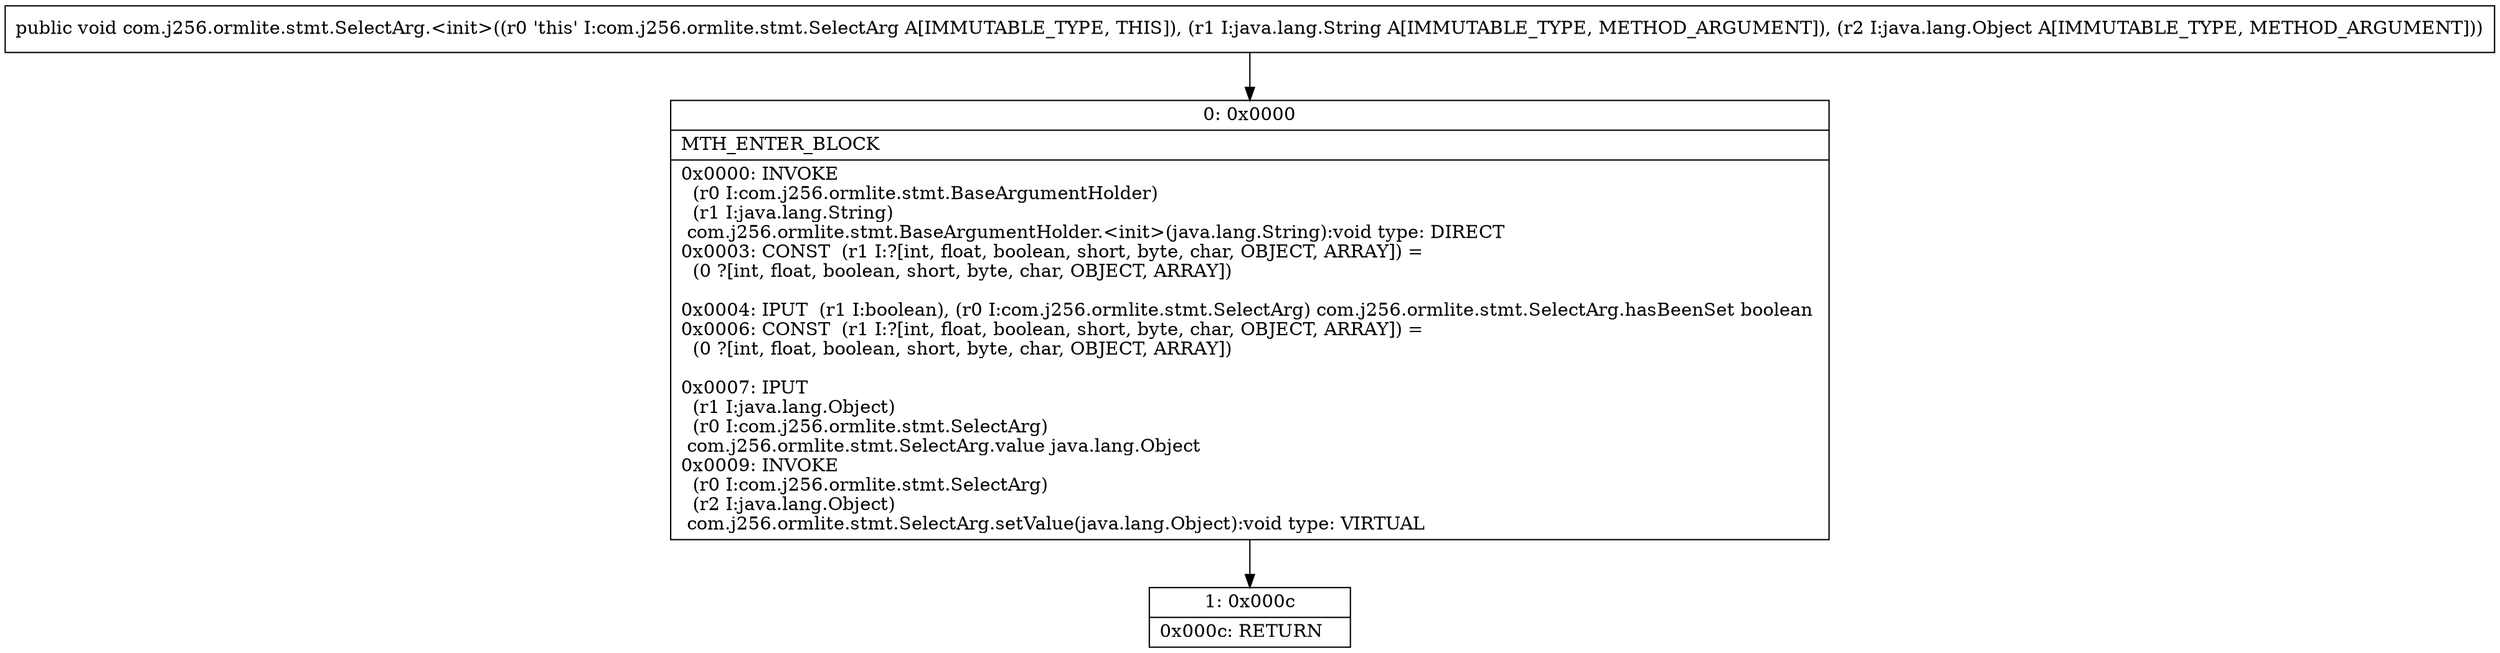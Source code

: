 digraph "CFG forcom.j256.ormlite.stmt.SelectArg.\<init\>(Ljava\/lang\/String;Ljava\/lang\/Object;)V" {
Node_0 [shape=record,label="{0\:\ 0x0000|MTH_ENTER_BLOCK\l|0x0000: INVOKE  \l  (r0 I:com.j256.ormlite.stmt.BaseArgumentHolder)\l  (r1 I:java.lang.String)\l com.j256.ormlite.stmt.BaseArgumentHolder.\<init\>(java.lang.String):void type: DIRECT \l0x0003: CONST  (r1 I:?[int, float, boolean, short, byte, char, OBJECT, ARRAY]) = \l  (0 ?[int, float, boolean, short, byte, char, OBJECT, ARRAY])\l \l0x0004: IPUT  (r1 I:boolean), (r0 I:com.j256.ormlite.stmt.SelectArg) com.j256.ormlite.stmt.SelectArg.hasBeenSet boolean \l0x0006: CONST  (r1 I:?[int, float, boolean, short, byte, char, OBJECT, ARRAY]) = \l  (0 ?[int, float, boolean, short, byte, char, OBJECT, ARRAY])\l \l0x0007: IPUT  \l  (r1 I:java.lang.Object)\l  (r0 I:com.j256.ormlite.stmt.SelectArg)\l com.j256.ormlite.stmt.SelectArg.value java.lang.Object \l0x0009: INVOKE  \l  (r0 I:com.j256.ormlite.stmt.SelectArg)\l  (r2 I:java.lang.Object)\l com.j256.ormlite.stmt.SelectArg.setValue(java.lang.Object):void type: VIRTUAL \l}"];
Node_1 [shape=record,label="{1\:\ 0x000c|0x000c: RETURN   \l}"];
MethodNode[shape=record,label="{public void com.j256.ormlite.stmt.SelectArg.\<init\>((r0 'this' I:com.j256.ormlite.stmt.SelectArg A[IMMUTABLE_TYPE, THIS]), (r1 I:java.lang.String A[IMMUTABLE_TYPE, METHOD_ARGUMENT]), (r2 I:java.lang.Object A[IMMUTABLE_TYPE, METHOD_ARGUMENT])) }"];
MethodNode -> Node_0;
Node_0 -> Node_1;
}

